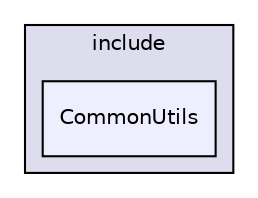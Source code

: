 digraph "/home/travis/build/AliceO2Group/AliceO2/Common/Utils/include/CommonUtils" {
  bgcolor=transparent;
  compound=true
  node [ fontsize="10", fontname="Helvetica"];
  edge [ labelfontsize="10", labelfontname="Helvetica"];
  subgraph clusterdir_5007e47bac2fddedac46d04f85f3b0d6 {
    graph [ bgcolor="#ddddee", pencolor="black", label="include" fontname="Helvetica", fontsize="10", URL="dir_5007e47bac2fddedac46d04f85f3b0d6.html"]
  dir_c5884b21323074e22d34a62308c1256f [shape=box, label="CommonUtils", style="filled", fillcolor="#eeeeff", pencolor="black", URL="dir_c5884b21323074e22d34a62308c1256f.html"];
  }
}
